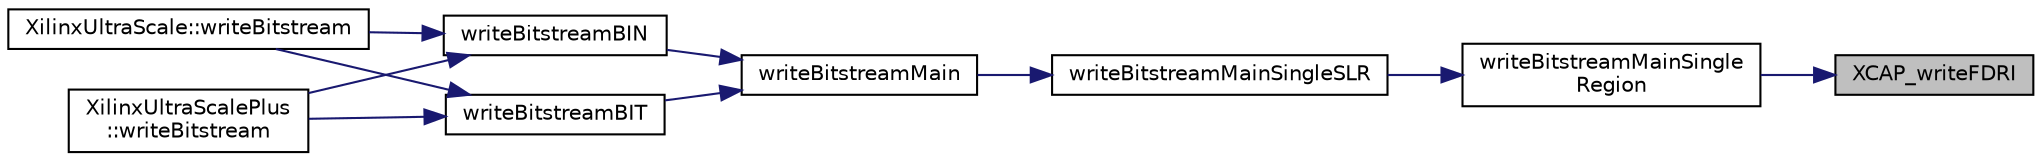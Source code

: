digraph "XCAP_writeFDRI"
{
 // INTERACTIVE_SVG=YES
 // LATEX_PDF_SIZE
  edge [fontname="Helvetica",fontsize="10",labelfontname="Helvetica",labelfontsize="10"];
  node [fontname="Helvetica",fontsize="10",shape=record];
  rankdir="RL";
  Node1 [label="XCAP_writeFDRI",height=0.2,width=0.4,color="black", fillcolor="grey75", style="filled", fontcolor="black",tooltip="Generate and write an FDRI command. Always uses type 2 command for simplicity."];
  Node1 -> Node2 [dir="back",color="midnightblue",fontsize="10",style="solid",fontname="Helvetica"];
  Node2 [label="writeBitstreamMainSingle\lRegion",height=0.2,width=0.4,color="black", fillcolor="white", style="filled",URL="$XCAP__inline__Output_8h.html#a4f26be8274b2acf0c33b7bf7c0223550",tooltip=" "];
  Node2 -> Node3 [dir="back",color="midnightblue",fontsize="10",style="solid",fontname="Helvetica"];
  Node3 [label="writeBitstreamMainSingleSLR",height=0.2,width=0.4,color="black", fillcolor="white", style="filled",URL="$XCAP__inline__Output_8h.html#a27282583d01db3246c1282b0da502e96",tooltip=" "];
  Node3 -> Node4 [dir="back",color="midnightblue",fontsize="10",style="solid",fontname="Helvetica"];
  Node4 [label="writeBitstreamMain",height=0.2,width=0.4,color="black", fillcolor="white", style="filled",URL="$XCAP__inline__Output_8h.html#a250a7beb3f145ab072377c264b49cfcd",tooltip=" "];
  Node4 -> Node5 [dir="back",color="midnightblue",fontsize="10",style="solid",fontname="Helvetica"];
  Node5 [label="writeBitstreamBIN",height=0.2,width=0.4,color="black", fillcolor="white", style="filled",URL="$XCAP__inline__Output_8h.html#a39e70cb7cc285893490fa5cf3eb8585b",tooltip=" "];
  Node5 -> Node6 [dir="back",color="midnightblue",fontsize="10",style="solid",fontname="Helvetica"];
  Node6 [label="XilinxUltraScale::writeBitstream",height=0.2,width=0.4,color="black", fillcolor="white", style="filled",URL="$classXilinxUltraScale.html#ae7bdd2bbb29cb3ef06c611605d997287",tooltip=" "];
  Node5 -> Node7 [dir="back",color="midnightblue",fontsize="10",style="solid",fontname="Helvetica"];
  Node7 [label="XilinxUltraScalePlus\l::writeBitstream",height=0.2,width=0.4,color="black", fillcolor="white", style="filled",URL="$classXilinxUltraScalePlus.html#a7f2a7c34766d004adc6f1cfe1bdd62e7",tooltip=" "];
  Node4 -> Node8 [dir="back",color="midnightblue",fontsize="10",style="solid",fontname="Helvetica"];
  Node8 [label="writeBitstreamBIT",height=0.2,width=0.4,color="black", fillcolor="white", style="filled",URL="$XCAP__inline__Output_8h.html#a7fb90fced1a719d94263f1c2e812ddb7",tooltip=" "];
  Node8 -> Node6 [dir="back",color="midnightblue",fontsize="10",style="solid",fontname="Helvetica"];
  Node8 -> Node7 [dir="back",color="midnightblue",fontsize="10",style="solid",fontname="Helvetica"];
}
